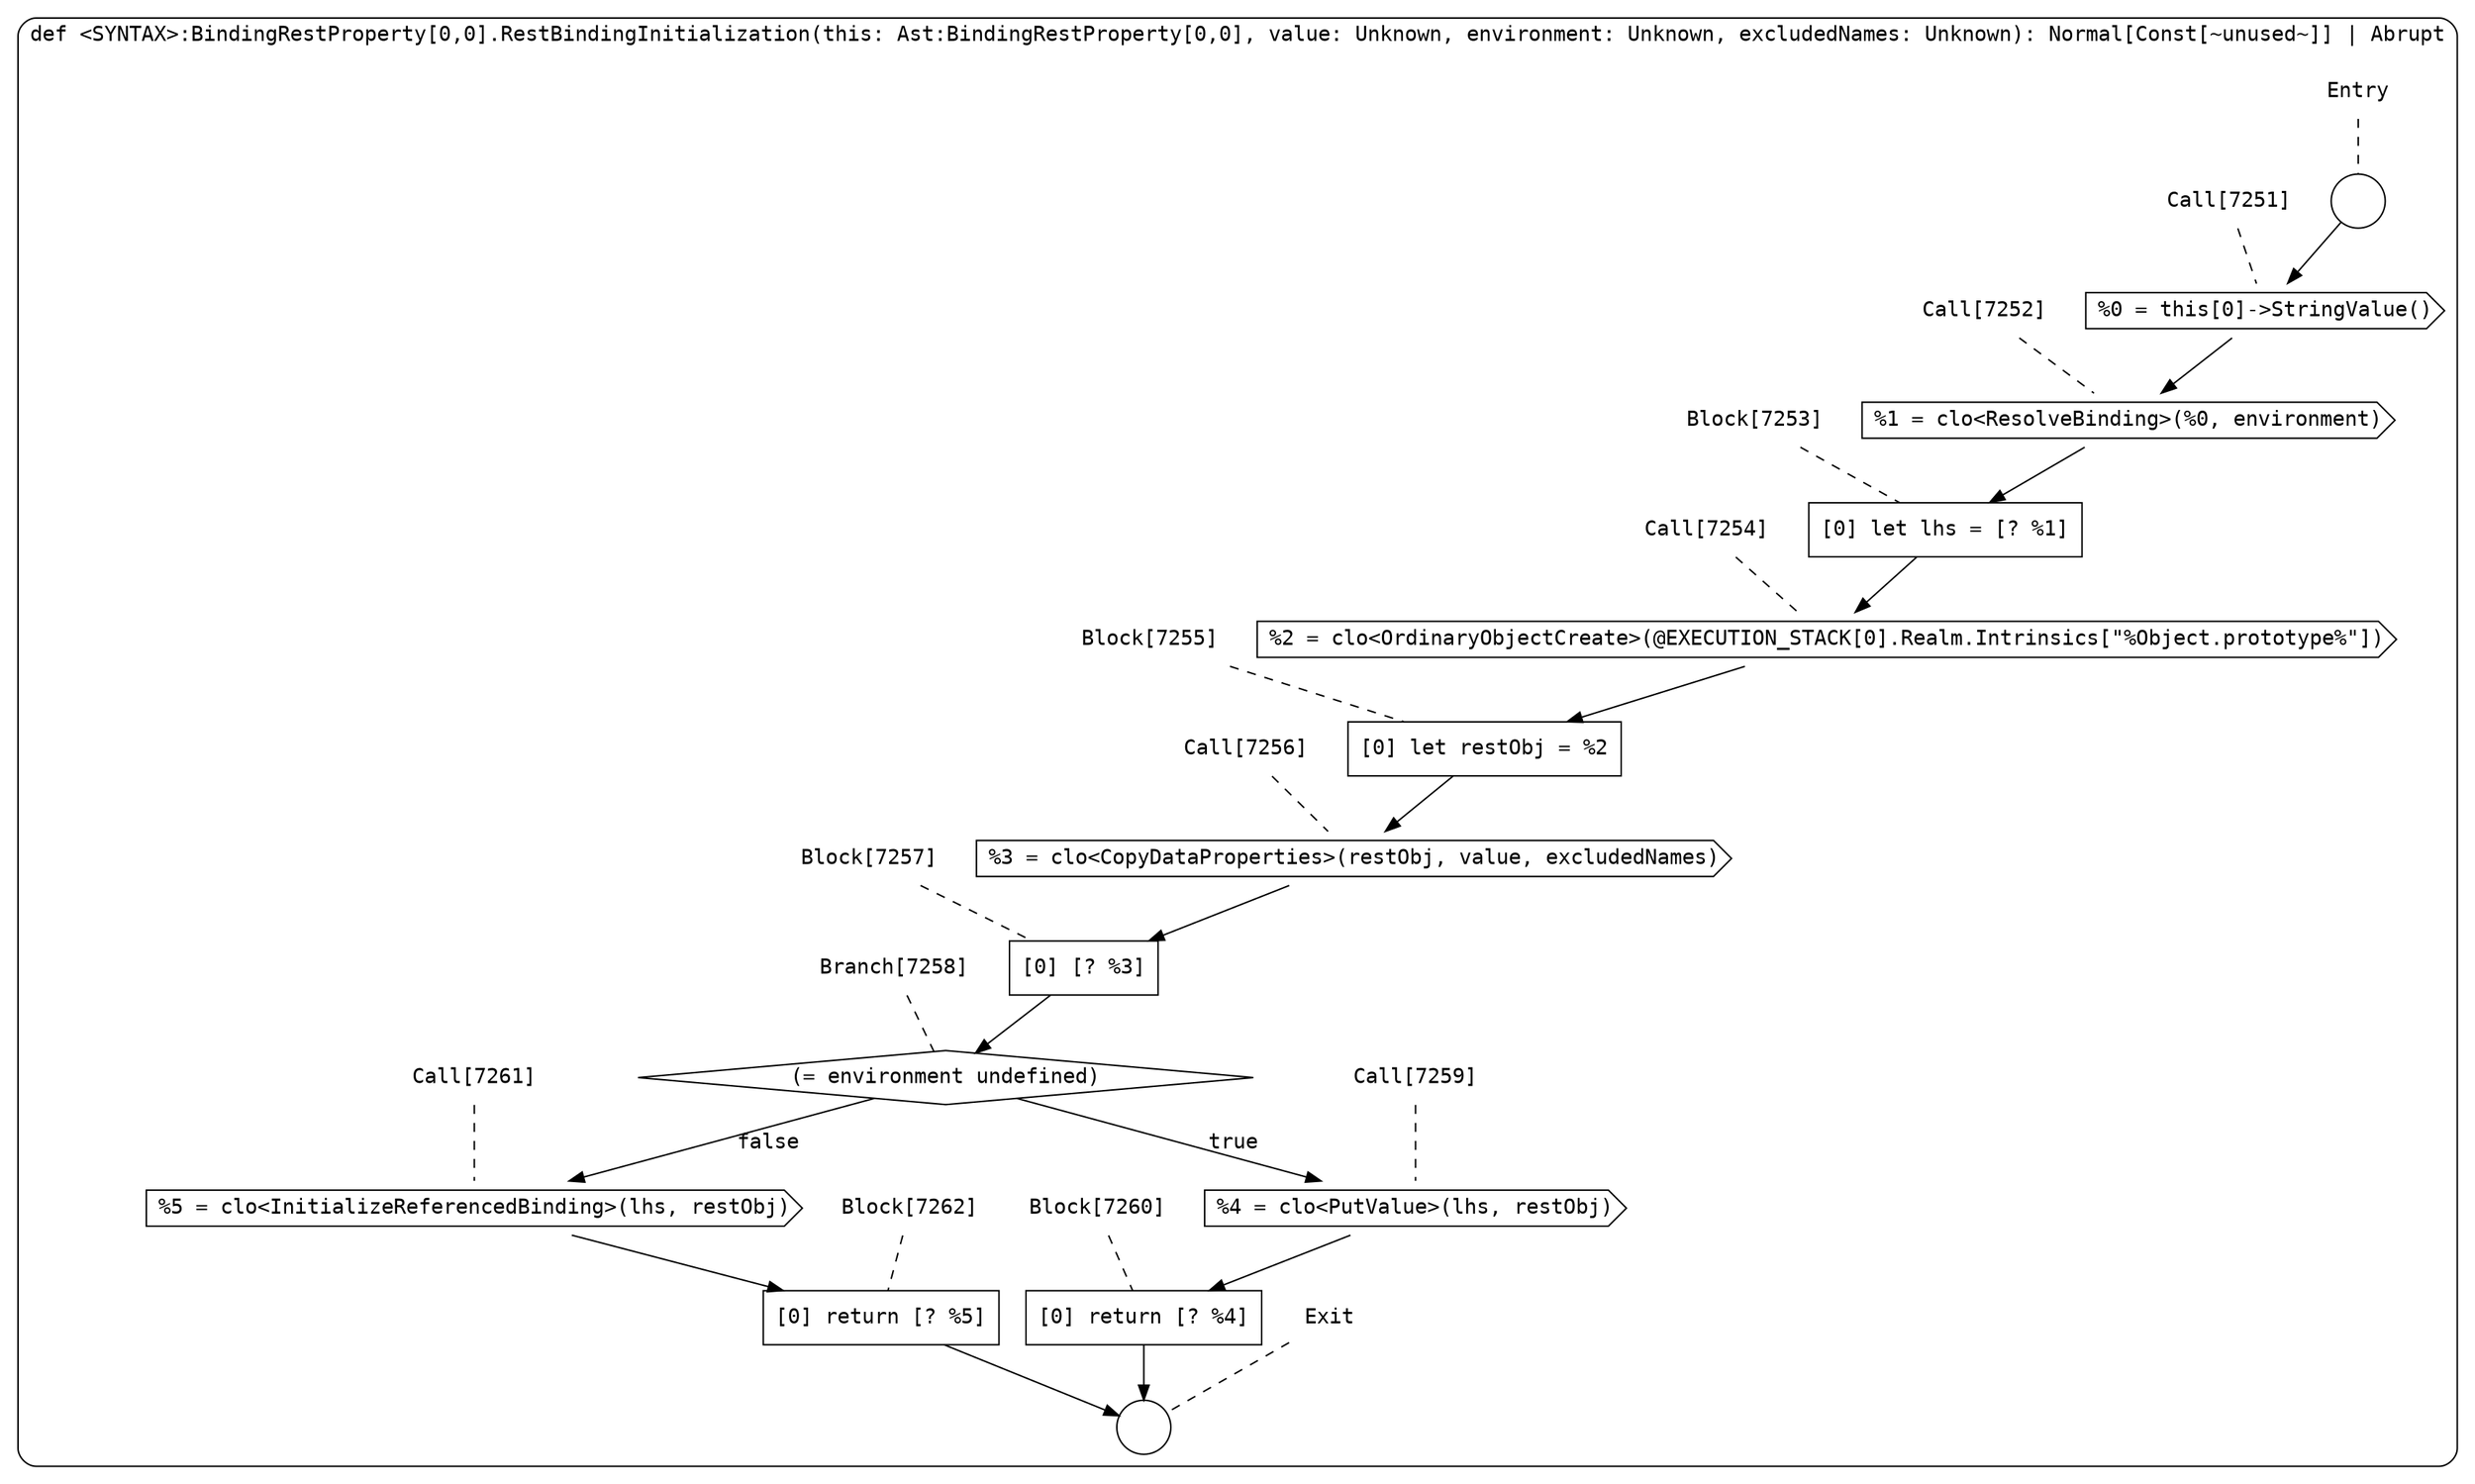 digraph {
  graph [fontname = "Consolas"]
  node [fontname = "Consolas"]
  edge [fontname = "Consolas"]
  subgraph cluster1399 {
    label = "def <SYNTAX>:BindingRestProperty[0,0].RestBindingInitialization(this: Ast:BindingRestProperty[0,0], value: Unknown, environment: Unknown, excludedNames: Unknown): Normal[Const[~unused~]] | Abrupt"
    style = rounded
    cluster1399_entry_name [shape=none, label=<<font color="black">Entry</font>>]
    cluster1399_entry_name -> cluster1399_entry [arrowhead=none, color="black", style=dashed]
    cluster1399_entry [shape=circle label=" " color="black" fillcolor="white" style=filled]
    cluster1399_entry -> node7251 [color="black"]
    cluster1399_exit_name [shape=none, label=<<font color="black">Exit</font>>]
    cluster1399_exit_name -> cluster1399_exit [arrowhead=none, color="black", style=dashed]
    cluster1399_exit [shape=circle label=" " color="black" fillcolor="white" style=filled]
    node7251_name [shape=none, label=<<font color="black">Call[7251]</font>>]
    node7251_name -> node7251 [arrowhead=none, color="black", style=dashed]
    node7251 [shape=cds, label=<<font color="black">%0 = this[0]-&gt;StringValue()</font>> color="black" fillcolor="white", style=filled]
    node7251 -> node7252 [color="black"]
    node7252_name [shape=none, label=<<font color="black">Call[7252]</font>>]
    node7252_name -> node7252 [arrowhead=none, color="black", style=dashed]
    node7252 [shape=cds, label=<<font color="black">%1 = clo&lt;ResolveBinding&gt;(%0, environment)</font>> color="black" fillcolor="white", style=filled]
    node7252 -> node7253 [color="black"]
    node7253_name [shape=none, label=<<font color="black">Block[7253]</font>>]
    node7253_name -> node7253 [arrowhead=none, color="black", style=dashed]
    node7253 [shape=box, label=<<font color="black">[0] let lhs = [? %1]<BR ALIGN="LEFT"/></font>> color="black" fillcolor="white", style=filled]
    node7253 -> node7254 [color="black"]
    node7254_name [shape=none, label=<<font color="black">Call[7254]</font>>]
    node7254_name -> node7254 [arrowhead=none, color="black", style=dashed]
    node7254 [shape=cds, label=<<font color="black">%2 = clo&lt;OrdinaryObjectCreate&gt;(@EXECUTION_STACK[0].Realm.Intrinsics[&quot;%Object.prototype%&quot;])</font>> color="black" fillcolor="white", style=filled]
    node7254 -> node7255 [color="black"]
    node7255_name [shape=none, label=<<font color="black">Block[7255]</font>>]
    node7255_name -> node7255 [arrowhead=none, color="black", style=dashed]
    node7255 [shape=box, label=<<font color="black">[0] let restObj = %2<BR ALIGN="LEFT"/></font>> color="black" fillcolor="white", style=filled]
    node7255 -> node7256 [color="black"]
    node7256_name [shape=none, label=<<font color="black">Call[7256]</font>>]
    node7256_name -> node7256 [arrowhead=none, color="black", style=dashed]
    node7256 [shape=cds, label=<<font color="black">%3 = clo&lt;CopyDataProperties&gt;(restObj, value, excludedNames)</font>> color="black" fillcolor="white", style=filled]
    node7256 -> node7257 [color="black"]
    node7257_name [shape=none, label=<<font color="black">Block[7257]</font>>]
    node7257_name -> node7257 [arrowhead=none, color="black", style=dashed]
    node7257 [shape=box, label=<<font color="black">[0] [? %3]<BR ALIGN="LEFT"/></font>> color="black" fillcolor="white", style=filled]
    node7257 -> node7258 [color="black"]
    node7258_name [shape=none, label=<<font color="black">Branch[7258]</font>>]
    node7258_name -> node7258 [arrowhead=none, color="black", style=dashed]
    node7258 [shape=diamond, label=<<font color="black">(= environment undefined)</font>> color="black" fillcolor="white", style=filled]
    node7258 -> node7259 [label=<<font color="black">true</font>> color="black"]
    node7258 -> node7261 [label=<<font color="black">false</font>> color="black"]
    node7259_name [shape=none, label=<<font color="black">Call[7259]</font>>]
    node7259_name -> node7259 [arrowhead=none, color="black", style=dashed]
    node7259 [shape=cds, label=<<font color="black">%4 = clo&lt;PutValue&gt;(lhs, restObj)</font>> color="black" fillcolor="white", style=filled]
    node7259 -> node7260 [color="black"]
    node7261_name [shape=none, label=<<font color="black">Call[7261]</font>>]
    node7261_name -> node7261 [arrowhead=none, color="black", style=dashed]
    node7261 [shape=cds, label=<<font color="black">%5 = clo&lt;InitializeReferencedBinding&gt;(lhs, restObj)</font>> color="black" fillcolor="white", style=filled]
    node7261 -> node7262 [color="black"]
    node7260_name [shape=none, label=<<font color="black">Block[7260]</font>>]
    node7260_name -> node7260 [arrowhead=none, color="black", style=dashed]
    node7260 [shape=box, label=<<font color="black">[0] return [? %4]<BR ALIGN="LEFT"/></font>> color="black" fillcolor="white", style=filled]
    node7260 -> cluster1399_exit [color="black"]
    node7262_name [shape=none, label=<<font color="black">Block[7262]</font>>]
    node7262_name -> node7262 [arrowhead=none, color="black", style=dashed]
    node7262 [shape=box, label=<<font color="black">[0] return [? %5]<BR ALIGN="LEFT"/></font>> color="black" fillcolor="white", style=filled]
    node7262 -> cluster1399_exit [color="black"]
  }
}